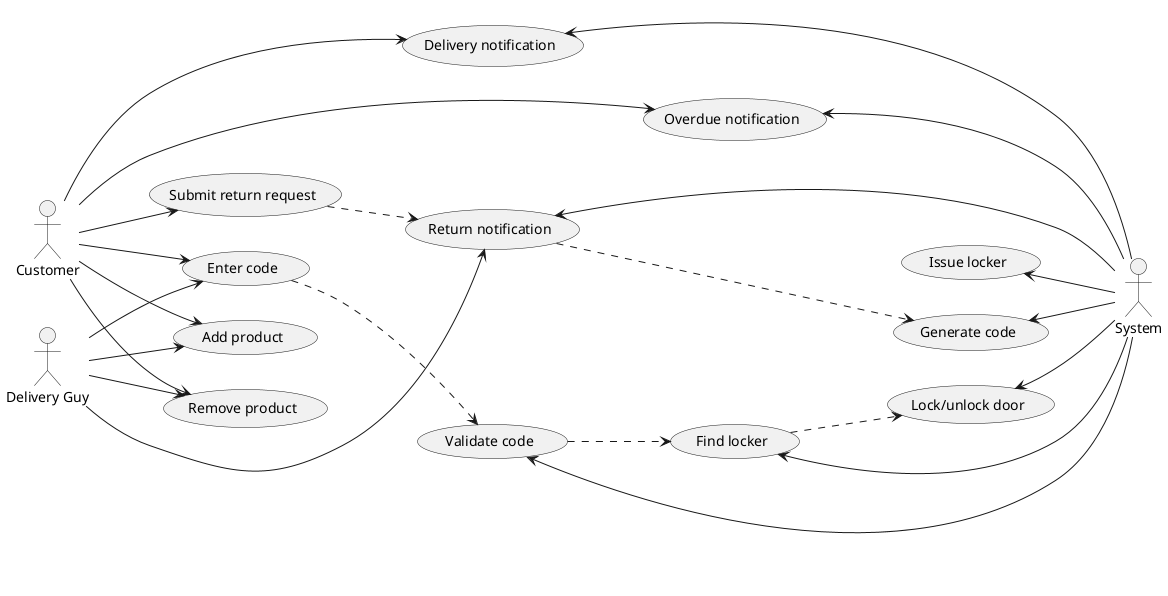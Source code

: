 @startuml
left to right direction

actor :Delivery Guy:
actor Customer
actor System

Customer --> (Enter code)
Customer --> (Add product)
Customer --> (Remove product)
Customer --> (Submit return request)
Customer --> (Delivery notification)
Customer --> (Overdue notification)

:Delivery Guy: --> (Enter code)
:Delivery Guy: --> (Add product)
:Delivery Guy: --> (Remove product)
:Delivery Guy: --> (Return notification)

(Issue locker) <-- System
(Validate code) <-- System
(Find locker) <-- System
(Lock/unlock door) <-- System
(Generate code) <-- System
(Overdue notification) <-- System
(Delivery notification) <-- System
(Return notification) <-- System

(Enter code) ..> (Validate code)
(Validate code) ..> (Find locker)
(Find locker) ..> (Lock/unlock door)

(Submit return request) ..> (Return notification)
(Return notification) ..> (Generate code)


@enduml
